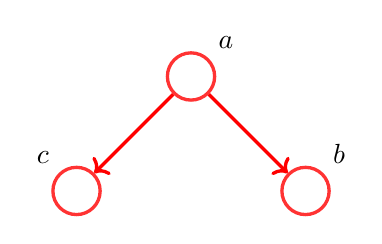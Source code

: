 \begin{tikzpicture}[
latentnode/.style={circle, draw=red!80, minimum size=6mm, very thick},
observednode/.style={circle, draw=red!80, fill=cyan!60, minimum size=6mm, very thick},
]

% Defining the nodes
\node[latentnode, label=above right:{$a$}] (a) {};
\node[latentnode, label=above right:{$b$}] (b) [below right=of a] {};
\node[latentnode, label=above left:{$c$}] (c) [below left=of a] {};


% Relationships between latent variables
\draw[->, color=red, very thick] (a) -- (b);
\draw[->, color=red, very thick] (a) -- (c);

\end{tikzpicture}
